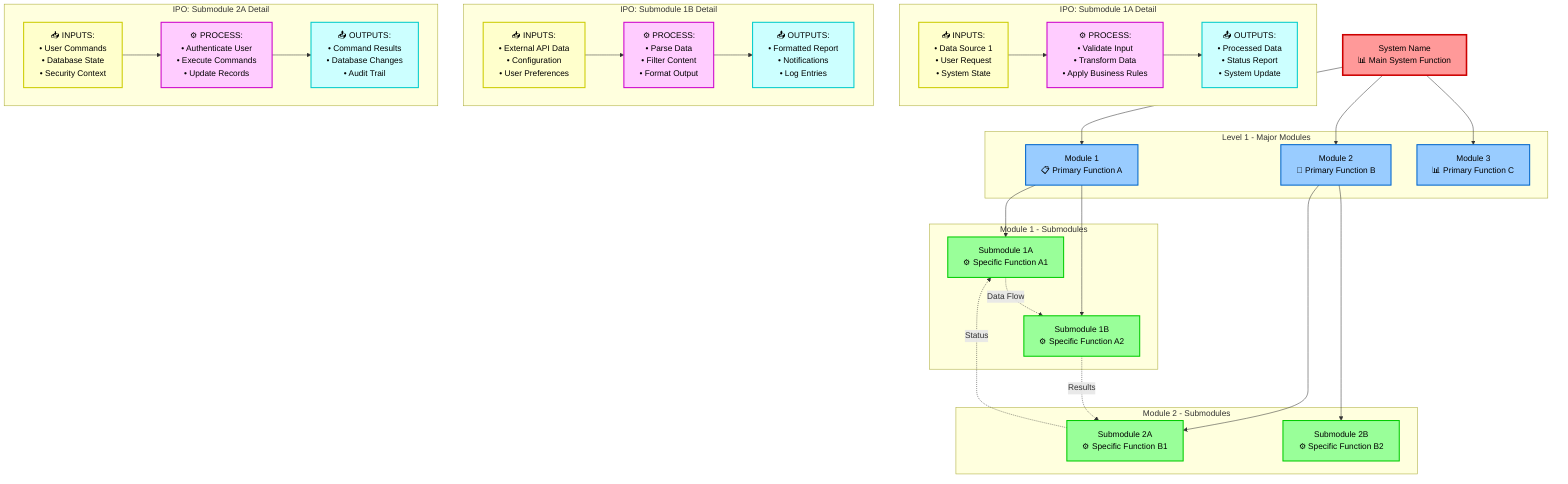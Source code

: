 graph TD
    %% ========================================
    %% HIPO CHART TEMPLATE
    %% Hierarchy + Input-Process-Output
    %% ========================================
    
    %% TOP LEVEL SYSTEM (Level 0)
    System[System Name<br/>📊 Main System Function]
    
    %% LEVEL 1 MODULES
    subgraph "Level 1 - Major Modules"
        Mod1[Module 1<br/>📋 Primary Function A]
        Mod2[Module 2<br/>🔧 Primary Function B]
        Mod3[Module 3<br/>📊 Primary Function C]
    end
    
    %% LEVEL 2 SUBMODULES FOR MODULE 1
    subgraph "Module 1 - Submodules"
        Sub1A[Submodule 1A<br/>⚙️ Specific Function A1]
        Sub1B[Submodule 1B<br/>⚙️ Specific Function A2]
    end
    
    %% LEVEL 2 SUBMODULES FOR MODULE 2
    subgraph "Module 2 - Submodules"
        Sub2A[Submodule 2A<br/>⚙️ Specific Function B1]
        Sub2B[Submodule 2B<br/>⚙️ Specific Function B2]
    end
    
    %% INPUT-PROCESS-OUTPUT DETAILS FOR SUBMODULE 1A
    subgraph "IPO: Submodule 1A Detail"
        direction LR
        Input1A[📥 INPUTS:<br/>• Data Source 1<br/>• User Request<br/>• System State]
        Process1A[⚙️ PROCESS:<br/>• Validate Input<br/>• Transform Data<br/>• Apply Business Rules]
        Output1A[📤 OUTPUTS:<br/>• Processed Data<br/>• Status Report<br/>• System Update]
        
        Input1A --> Process1A --> Output1A
    end
    
    %% INPUT-PROCESS-OUTPUT DETAILS FOR SUBMODULE 1B
    subgraph "IPO: Submodule 1B Detail"
        direction LR
        Input1B[📥 INPUTS:<br/>• External API Data<br/>• Configuration<br/>• User Preferences]
        Process1B[⚙️ PROCESS:<br/>• Parse Data<br/>• Filter Content<br/>• Format Output]
        Output1B[📤 OUTPUTS:<br/>• Formatted Report<br/>• Notifications<br/>• Log Entries]
        
        Input1B --> Process1B --> Output1B
    end
    
    %% INPUT-PROCESS-OUTPUT DETAILS FOR SUBMODULE 2A
    subgraph "IPO: Submodule 2A Detail"
        direction LR
        Input2A[📥 INPUTS:<br/>• User Commands<br/>• Database State<br/>• Security Context]
        Process2A[⚙️ PROCESS:<br/>• Authenticate User<br/>• Execute Commands<br/>• Update Records]
        Output2A[📤 OUTPUTS:<br/>• Command Results<br/>• Database Changes<br/>• Audit Trail]
        
        Input2A --> Process2A --> Output2A
    end
    
    %% HIERARCHY RELATIONSHIPS
    System --> Mod1
    System --> Mod2
    System --> Mod3
    
    Mod1 --> Sub1A
    Mod1 --> Sub1B
    
    Mod2 --> Sub2A
    Mod2 --> Sub2B
    
    %% DATA FLOW BETWEEN MODULES
    Sub1A -.->|Data Flow| Sub1B
    Sub1B -.->|Results| Sub2A
    Sub2A -.->|Status| Sub1A
    
    %% STYLING
    classDef systemLevel fill:#ff9999,stroke:#cc0000,stroke-width:3px,color:#000
    classDef moduleLevel fill:#99ccff,stroke:#0066cc,stroke-width:2px,color:#000
    classDef submoduleLevel fill:#99ff99,stroke:#00cc00,stroke-width:2px,color:#000
    classDef inputStyle fill:#ffffcc,stroke:#cccc00,stroke-width:2px,color:#000
    classDef processStyle fill:#ffccff,stroke:#cc00cc,stroke-width:2px,color:#000
    classDef outputStyle fill:#ccffff,stroke:#00cccc,stroke-width:2px,color:#000
    
    %% APPLY STYLES
    class System systemLevel
    class Mod1,Mod2,Mod3 moduleLevel
    class Sub1A,Sub1B,Sub2A,Sub2B submoduleLevel
    class Input1A,Input1B,Input2A inputStyle
    class Process1A,Process1B,Process2A processStyle
    class Output1A,Output1B,Output2A outputStyle
    
    %% NOTES FOR CUSTOMIZATION
    %% 1. Replace "System Name" with your actual system name
    %% 2. Update module names and functions to match your system
    %% 3. Customize IPO details for each submodule
    %% 4. Adjust hierarchy depth as needed
    %% 5. Add more data flow connections between modules
    %% 6. Modify styling colors to match your documentation theme